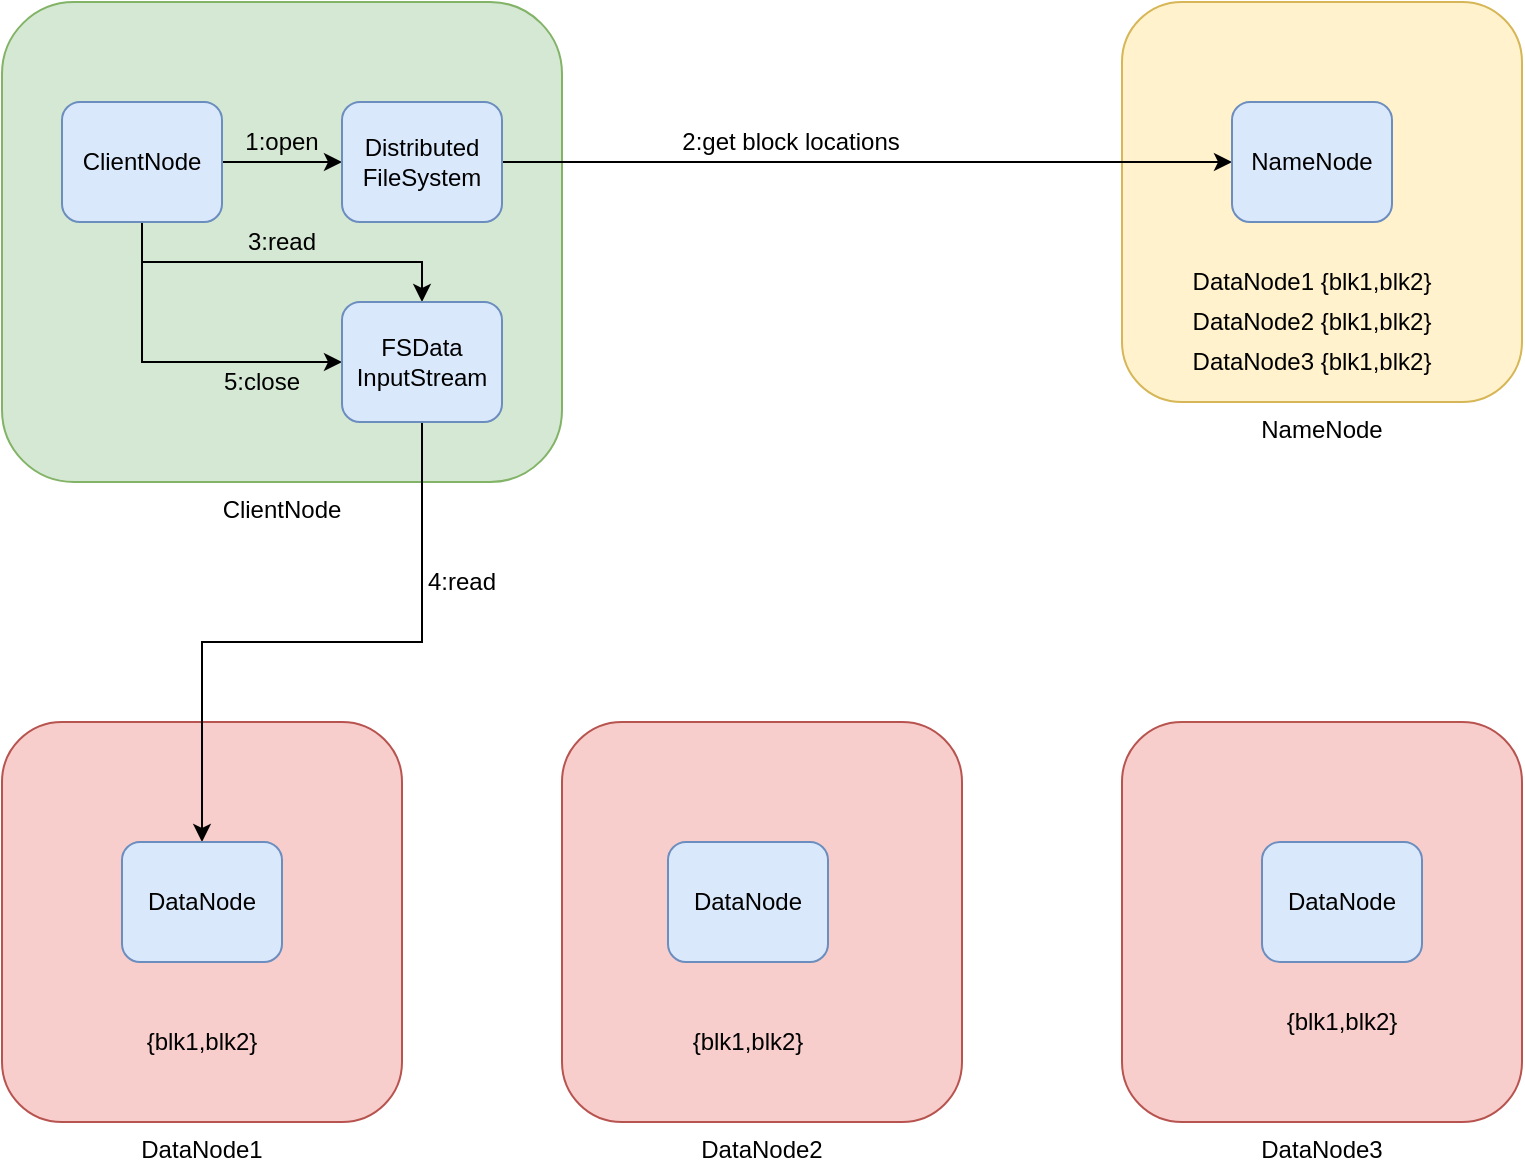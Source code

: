 <mxfile version="12.4.2" type="device" pages="1"><diagram id="RKZUavg6jmapfE-GfF63" name="Page-1"><mxGraphModel dx="1106" dy="830" grid="1" gridSize="10" guides="1" tooltips="1" connect="1" arrows="1" fold="1" page="1" pageScale="1" pageWidth="827" pageHeight="1169" math="0" shadow="0"><root><mxCell id="0"/><mxCell id="1" parent="0"/><mxCell id="gB2Uk2Lh7nZXBKiuRIkH-1" value="ClientNode" style="rounded=1;whiteSpace=wrap;html=1;labelPosition=center;verticalLabelPosition=bottom;align=center;verticalAlign=top;fillColor=#d5e8d4;strokeColor=#82b366;" parent="1" vertex="1"><mxGeometry x="40" y="80" width="280" height="240" as="geometry"/></mxCell><mxCell id="gB2Uk2Lh7nZXBKiuRIkH-2" value="NameNode" style="rounded=1;whiteSpace=wrap;html=1;labelPosition=center;verticalLabelPosition=bottom;align=center;verticalAlign=top;fillColor=#fff2cc;strokeColor=#d6b656;" parent="1" vertex="1"><mxGeometry x="600" y="80" width="200" height="200" as="geometry"/></mxCell><mxCell id="gB2Uk2Lh7nZXBKiuRIkH-3" value="DataNode1" style="rounded=1;whiteSpace=wrap;html=1;labelPosition=center;verticalLabelPosition=bottom;align=center;verticalAlign=top;fillColor=#f8cecc;strokeColor=#b85450;" parent="1" vertex="1"><mxGeometry x="40" y="440" width="200" height="200" as="geometry"/></mxCell><mxCell id="gB2Uk2Lh7nZXBKiuRIkH-4" value="DataNode2" style="rounded=1;whiteSpace=wrap;html=1;labelPosition=center;verticalLabelPosition=bottom;align=center;verticalAlign=top;fillColor=#f8cecc;strokeColor=#b85450;" parent="1" vertex="1"><mxGeometry x="320" y="440" width="200" height="200" as="geometry"/></mxCell><mxCell id="gB2Uk2Lh7nZXBKiuRIkH-5" value="DataNode3" style="rounded=1;whiteSpace=wrap;html=1;labelPosition=center;verticalLabelPosition=bottom;align=center;verticalAlign=top;fillColor=#f8cecc;strokeColor=#b85450;" parent="1" vertex="1"><mxGeometry x="600" y="440" width="200" height="200" as="geometry"/></mxCell><mxCell id="gB2Uk2Lh7nZXBKiuRIkH-8" value="" style="edgeStyle=orthogonalEdgeStyle;rounded=0;orthogonalLoop=1;jettySize=auto;html=1;" parent="1" source="gB2Uk2Lh7nZXBKiuRIkH-6" target="gB2Uk2Lh7nZXBKiuRIkH-7" edge="1"><mxGeometry relative="1" as="geometry"/></mxCell><mxCell id="gB2Uk2Lh7nZXBKiuRIkH-24" style="edgeStyle=orthogonalEdgeStyle;rounded=0;orthogonalLoop=1;jettySize=auto;html=1;" parent="1" source="gB2Uk2Lh7nZXBKiuRIkH-6" target="gB2Uk2Lh7nZXBKiuRIkH-22" edge="1"><mxGeometry relative="1" as="geometry"><Array as="points"><mxPoint x="110" y="210"/><mxPoint x="250" y="210"/></Array></mxGeometry></mxCell><mxCell id="pGXQSO6cAyj2HzLPTTH2-1" style="edgeStyle=orthogonalEdgeStyle;rounded=0;orthogonalLoop=1;jettySize=auto;html=1;entryX=0;entryY=0.5;entryDx=0;entryDy=0;" parent="1" source="gB2Uk2Lh7nZXBKiuRIkH-6" target="gB2Uk2Lh7nZXBKiuRIkH-22" edge="1"><mxGeometry relative="1" as="geometry"><Array as="points"><mxPoint x="110" y="260"/></Array></mxGeometry></mxCell><mxCell id="gB2Uk2Lh7nZXBKiuRIkH-6" value="ClientNode" style="rounded=1;whiteSpace=wrap;html=1;fillColor=#dae8fc;strokeColor=#6c8ebf;" parent="1" vertex="1"><mxGeometry x="70" y="130" width="80" height="60" as="geometry"/></mxCell><mxCell id="gB2Uk2Lh7nZXBKiuRIkH-10" value="" style="edgeStyle=orthogonalEdgeStyle;rounded=0;orthogonalLoop=1;jettySize=auto;html=1;" parent="1" source="gB2Uk2Lh7nZXBKiuRIkH-7" target="gB2Uk2Lh7nZXBKiuRIkH-9" edge="1"><mxGeometry relative="1" as="geometry"/></mxCell><mxCell id="gB2Uk2Lh7nZXBKiuRIkH-20" value="2:get block locations" style="text;html=1;align=center;verticalAlign=middle;resizable=0;points=[];;labelBackgroundColor=#ffffff;" parent="gB2Uk2Lh7nZXBKiuRIkH-10" vertex="1" connectable="0"><mxGeometry x="-0.175" relative="1" as="geometry"><mxPoint x="-7" y="-10" as="offset"/></mxGeometry></mxCell><mxCell id="gB2Uk2Lh7nZXBKiuRIkH-7" value="Distributed&lt;br&gt;FileSystem" style="rounded=1;whiteSpace=wrap;html=1;fillColor=#dae8fc;strokeColor=#6c8ebf;" parent="1" vertex="1"><mxGeometry x="210" y="130" width="80" height="60" as="geometry"/></mxCell><mxCell id="gB2Uk2Lh7nZXBKiuRIkH-28" value="" style="edgeStyle=orthogonalEdgeStyle;rounded=0;orthogonalLoop=1;jettySize=auto;html=1;" parent="1" source="gB2Uk2Lh7nZXBKiuRIkH-22" target="gB2Uk2Lh7nZXBKiuRIkH-27" edge="1"><mxGeometry relative="1" as="geometry"><Array as="points"><mxPoint x="250" y="400"/><mxPoint x="140" y="400"/></Array></mxGeometry></mxCell><mxCell id="gB2Uk2Lh7nZXBKiuRIkH-22" value="FSData&lt;br&gt;InputStream" style="rounded=1;whiteSpace=wrap;html=1;fillColor=#dae8fc;strokeColor=#6c8ebf;" parent="1" vertex="1"><mxGeometry x="210" y="230" width="80" height="60" as="geometry"/></mxCell><mxCell id="gB2Uk2Lh7nZXBKiuRIkH-27" value="DataNode" style="rounded=1;whiteSpace=wrap;html=1;fillColor=#dae8fc;strokeColor=#6c8ebf;" parent="1" vertex="1"><mxGeometry x="100" y="500" width="80" height="60" as="geometry"/></mxCell><mxCell id="gB2Uk2Lh7nZXBKiuRIkH-9" value="NameNode" style="rounded=1;whiteSpace=wrap;html=1;fillColor=#dae8fc;strokeColor=#6c8ebf;" parent="1" vertex="1"><mxGeometry x="655" y="130" width="80" height="60" as="geometry"/></mxCell><mxCell id="gB2Uk2Lh7nZXBKiuRIkH-21" value="DataNode1 {blk1,blk2}" style="text;html=1;strokeColor=none;fillColor=none;align=center;verticalAlign=middle;whiteSpace=wrap;rounded=0;" parent="1" vertex="1"><mxGeometry x="630" y="210" width="130" height="20" as="geometry"/></mxCell><mxCell id="gB2Uk2Lh7nZXBKiuRIkH-29" value="DataNode" style="rounded=1;whiteSpace=wrap;html=1;fillColor=#dae8fc;strokeColor=#6c8ebf;" parent="1" vertex="1"><mxGeometry x="373" y="500" width="80" height="60" as="geometry"/></mxCell><mxCell id="gB2Uk2Lh7nZXBKiuRIkH-30" value="DataNode" style="rounded=1;whiteSpace=wrap;html=1;fillColor=#dae8fc;strokeColor=#6c8ebf;" parent="1" vertex="1"><mxGeometry x="670" y="500" width="80" height="60" as="geometry"/></mxCell><mxCell id="gB2Uk2Lh7nZXBKiuRIkH-31" value="{blk1,blk2}" style="text;html=1;strokeColor=none;fillColor=none;align=center;verticalAlign=middle;whiteSpace=wrap;rounded=0;" parent="1" vertex="1"><mxGeometry x="120" y="590" width="40" height="20" as="geometry"/></mxCell><mxCell id="gB2Uk2Lh7nZXBKiuRIkH-32" value="{blk1,blk2}" style="text;html=1;strokeColor=none;fillColor=none;align=center;verticalAlign=middle;whiteSpace=wrap;rounded=0;" parent="1" vertex="1"><mxGeometry x="393" y="590" width="40" height="20" as="geometry"/></mxCell><mxCell id="gB2Uk2Lh7nZXBKiuRIkH-33" value="{blk1,blk2}" style="text;html=1;strokeColor=none;fillColor=none;align=center;verticalAlign=middle;whiteSpace=wrap;rounded=0;" parent="1" vertex="1"><mxGeometry x="690" y="580" width="40" height="20" as="geometry"/></mxCell><mxCell id="gB2Uk2Lh7nZXBKiuRIkH-38" value="1:open" style="text;html=1;strokeColor=none;fillColor=none;align=center;verticalAlign=middle;whiteSpace=wrap;rounded=0;" parent="1" vertex="1"><mxGeometry x="155" y="140" width="50" height="20" as="geometry"/></mxCell><mxCell id="gB2Uk2Lh7nZXBKiuRIkH-39" value="3:read" style="text;html=1;strokeColor=none;fillColor=none;align=center;verticalAlign=middle;whiteSpace=wrap;rounded=0;" parent="1" vertex="1"><mxGeometry x="160" y="190" width="40" height="20" as="geometry"/></mxCell><mxCell id="gB2Uk2Lh7nZXBKiuRIkH-41" value="4:read" style="text;html=1;strokeColor=none;fillColor=none;align=center;verticalAlign=middle;whiteSpace=wrap;rounded=0;" parent="1" vertex="1"><mxGeometry x="250" y="360" width="40" height="20" as="geometry"/></mxCell><mxCell id="pGXQSO6cAyj2HzLPTTH2-2" value="5:close" style="text;html=1;strokeColor=none;fillColor=none;align=center;verticalAlign=middle;whiteSpace=wrap;rounded=0;" parent="1" vertex="1"><mxGeometry x="150" y="260" width="40" height="20" as="geometry"/></mxCell><mxCell id="sR29dpLb4EzxD14K3C9B-4" value="DataNode2 {blk1,blk2}" style="text;html=1;strokeColor=none;fillColor=none;align=center;verticalAlign=middle;whiteSpace=wrap;rounded=0;" parent="1" vertex="1"><mxGeometry x="630" y="230" width="130" height="20" as="geometry"/></mxCell><mxCell id="sR29dpLb4EzxD14K3C9B-5" value="DataNode3 {blk1,blk2}" style="text;html=1;strokeColor=none;fillColor=none;align=center;verticalAlign=middle;whiteSpace=wrap;rounded=0;" parent="1" vertex="1"><mxGeometry x="630" y="250" width="130" height="20" as="geometry"/></mxCell></root></mxGraphModel></diagram></mxfile>